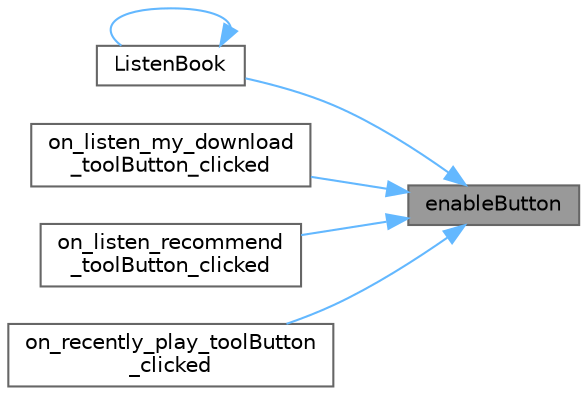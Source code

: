 digraph "enableButton"
{
 // LATEX_PDF_SIZE
  bgcolor="transparent";
  edge [fontname=Helvetica,fontsize=10,labelfontname=Helvetica,labelfontsize=10];
  node [fontname=Helvetica,fontsize=10,shape=box,height=0.2,width=0.4];
  rankdir="RL";
  Node1 [id="Node000001",label="enableButton",height=0.2,width=0.4,color="gray40", fillcolor="grey60", style="filled", fontcolor="black",tooltip="启用或禁用按钮"];
  Node1 -> Node2 [id="edge1_Node000001_Node000002",dir="back",color="steelblue1",style="solid",tooltip=" "];
  Node2 [id="Node000002",label="ListenBook",height=0.2,width=0.4,color="grey40", fillcolor="white", style="filled",URL="$class_listen_book.html#a54945cd55a7bf9a0461163744f0875ed",tooltip="构造函数，初始化听书主界面"];
  Node2 -> Node2 [id="edge2_Node000002_Node000002",dir="back",color="steelblue1",style="solid",tooltip=" "];
  Node1 -> Node3 [id="edge3_Node000001_Node000003",dir="back",color="steelblue1",style="solid",tooltip=" "];
  Node3 [id="Node000003",label="on_listen_my_download\l_toolButton_clicked",height=0.2,width=0.4,color="grey40", fillcolor="white", style="filled",URL="$class_listen_book.html#a94e0f7be6221a9e1e3f14451ff6a0e28",tooltip="下载按钮点击槽函数"];
  Node1 -> Node4 [id="edge4_Node000001_Node000004",dir="back",color="steelblue1",style="solid",tooltip=" "];
  Node4 [id="Node000004",label="on_listen_recommend\l_toolButton_clicked",height=0.2,width=0.4,color="grey40", fillcolor="white", style="filled",URL="$class_listen_book.html#a95aee33abe9f63a3a8dd960d736fa2f9",tooltip="推荐按钮点击槽函数"];
  Node1 -> Node5 [id="edge5_Node000001_Node000005",dir="back",color="steelblue1",style="solid",tooltip=" "];
  Node5 [id="Node000005",label="on_recently_play_toolButton\l_clicked",height=0.2,width=0.4,color="grey40", fillcolor="white", style="filled",URL="$class_listen_book.html#abcbab2ce61c0cd1644ded0103b419b51",tooltip="最近播放按钮点击槽函数"];
}

